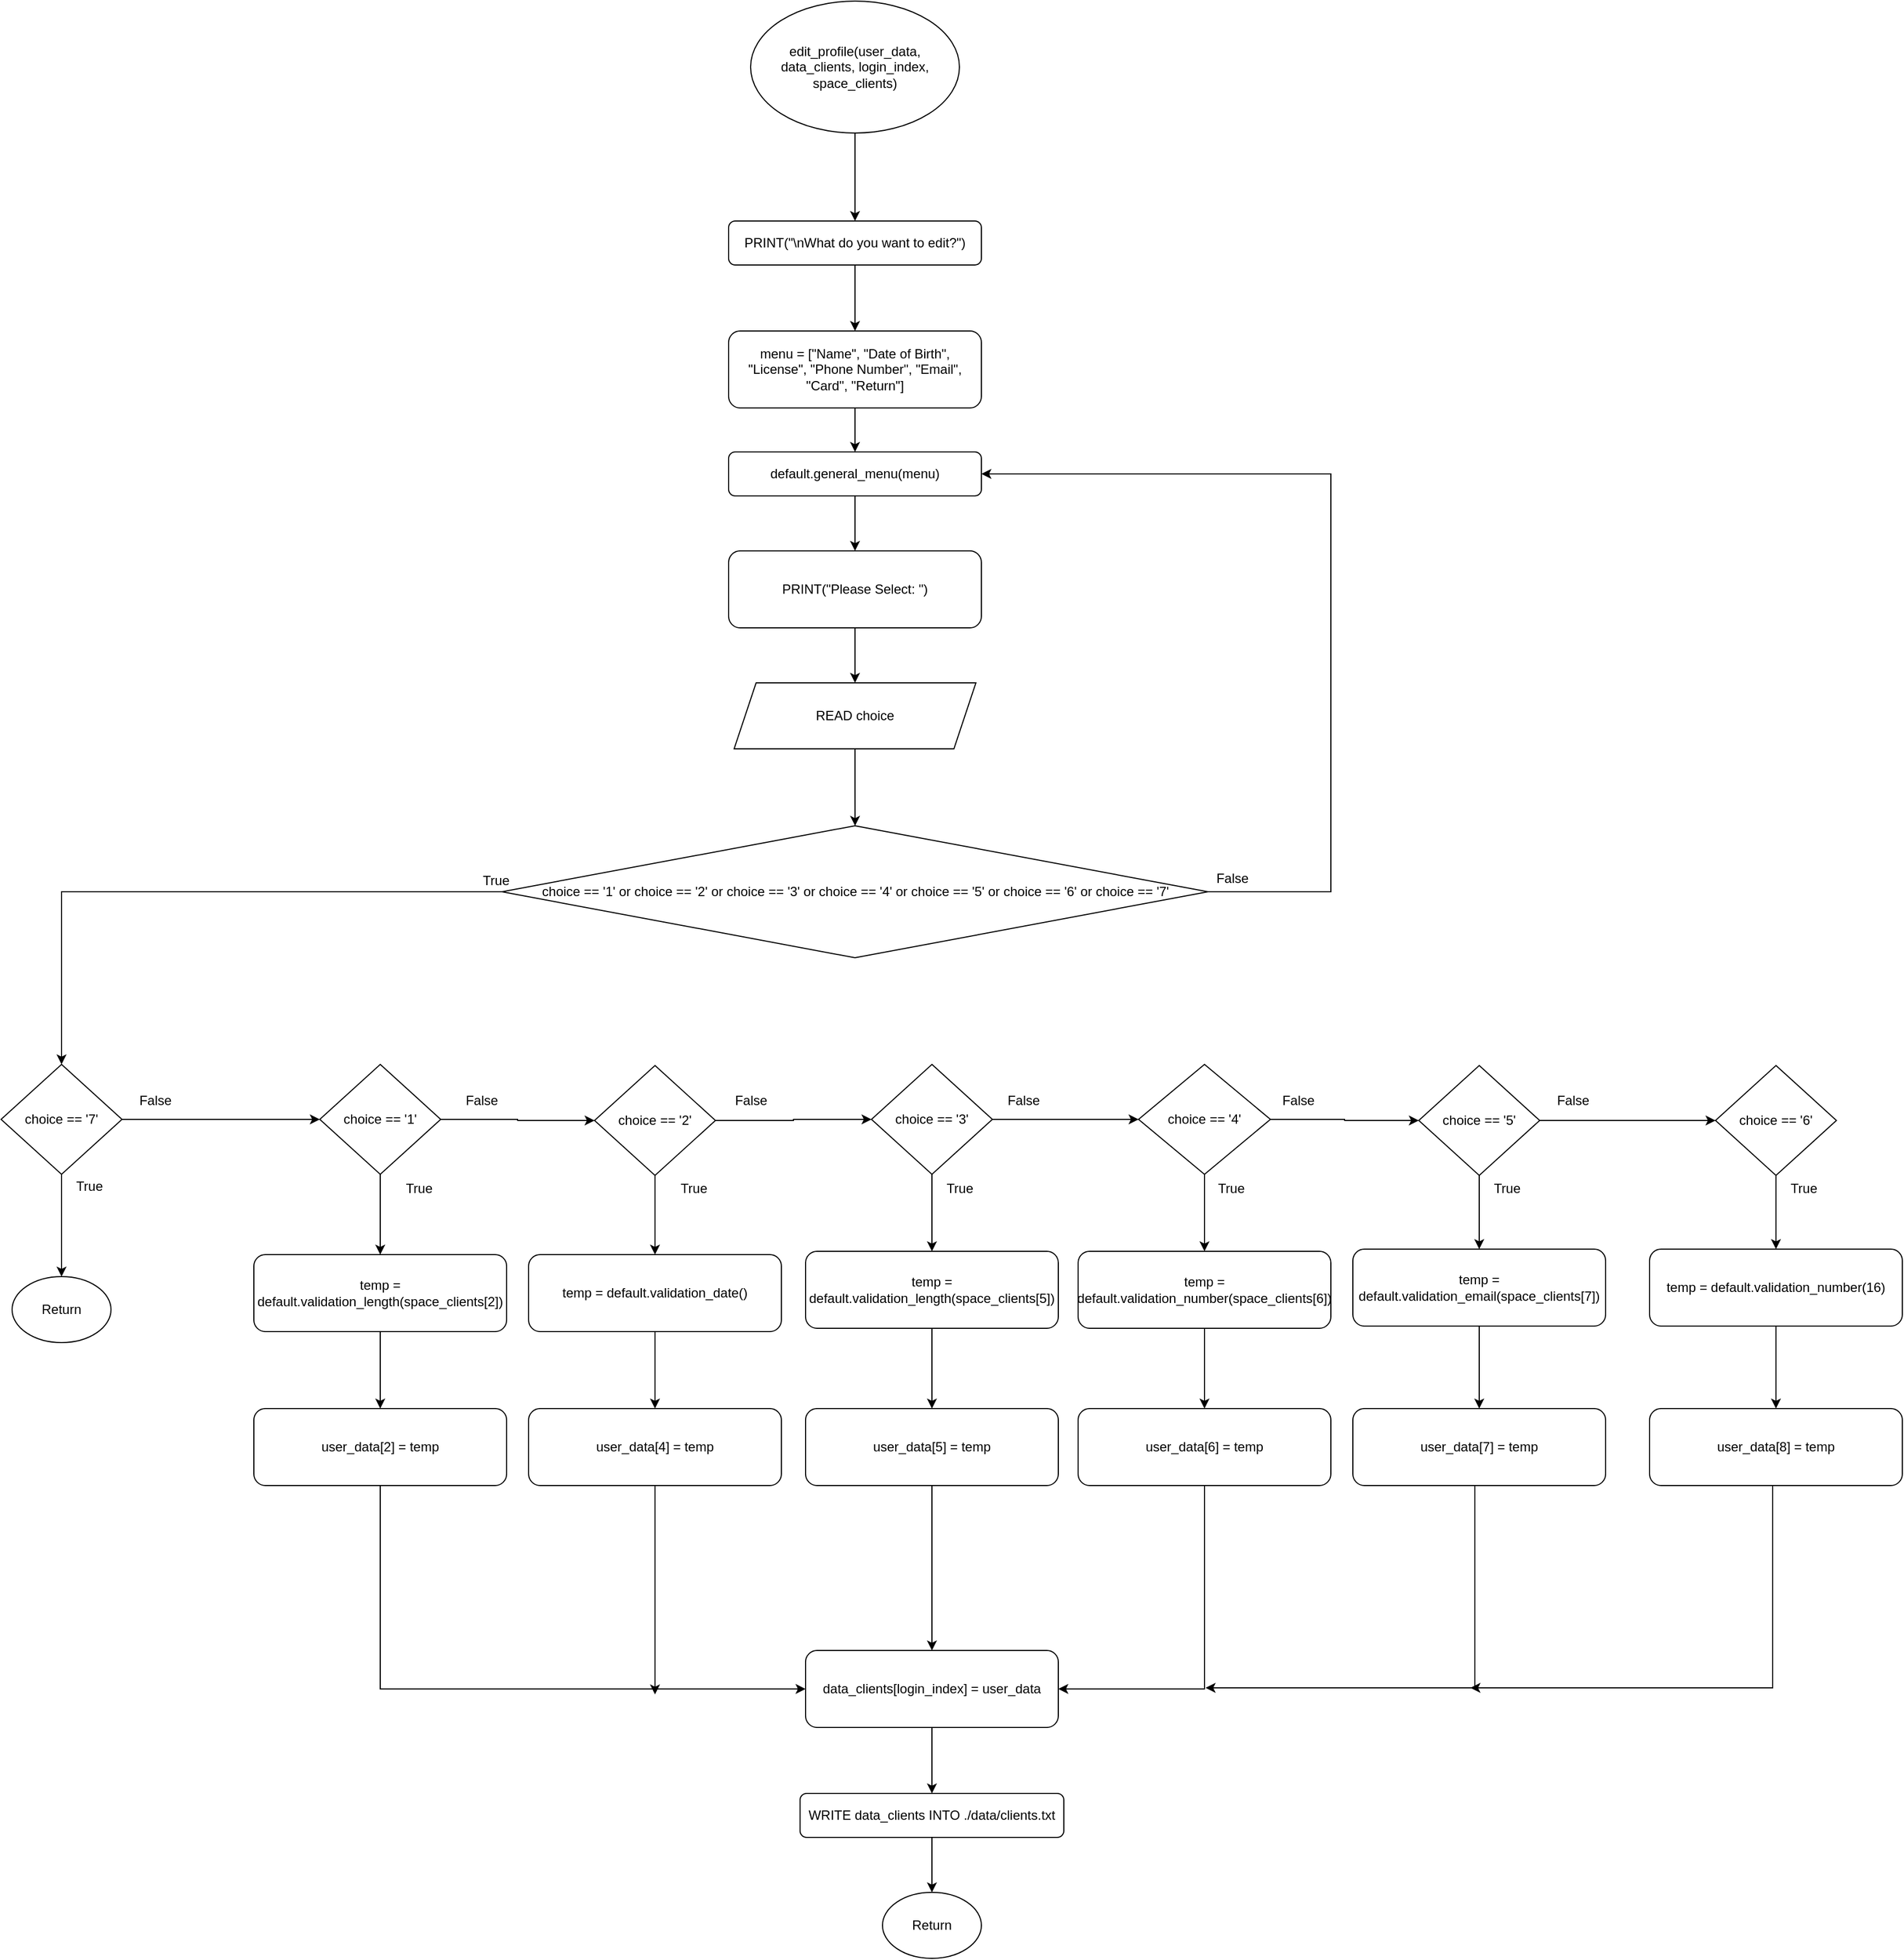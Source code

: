 <mxfile version="14.7.4" type="github">
  <diagram id="TwJyZS0UdDZ317z3oDOd" name="Page-1">
    <mxGraphModel dx="1204" dy="745" grid="1" gridSize="10" guides="1" tooltips="1" connect="1" arrows="1" fold="1" page="1" pageScale="1" pageWidth="3300" pageHeight="4681" math="0" shadow="0">
      <root>
        <mxCell id="0" />
        <mxCell id="1" parent="0" />
        <mxCell id="uh6kLg1DYmgG9Bng2NuF-33" value="" style="edgeStyle=orthogonalEdgeStyle;rounded=0;orthogonalLoop=1;jettySize=auto;html=1;" parent="1" source="uh6kLg1DYmgG9Bng2NuF-1" target="uh6kLg1DYmgG9Bng2NuF-2" edge="1">
          <mxGeometry relative="1" as="geometry" />
        </mxCell>
        <mxCell id="uh6kLg1DYmgG9Bng2NuF-1" value="edit_profile(user_data, data_clients, login_index, space_clients)" style="ellipse;whiteSpace=wrap;html=1;" parent="1" vertex="1">
          <mxGeometry x="772" y="60" width="190" height="120" as="geometry" />
        </mxCell>
        <mxCell id="uh6kLg1DYmgG9Bng2NuF-34" value="" style="edgeStyle=orthogonalEdgeStyle;rounded=0;orthogonalLoop=1;jettySize=auto;html=1;" parent="1" source="uh6kLg1DYmgG9Bng2NuF-2" target="uh6kLg1DYmgG9Bng2NuF-3" edge="1">
          <mxGeometry relative="1" as="geometry" />
        </mxCell>
        <mxCell id="uh6kLg1DYmgG9Bng2NuF-2" value="PRINT(&quot;\nWhat do you want to edit?&quot;)" style="rounded=1;whiteSpace=wrap;html=1;" parent="1" vertex="1">
          <mxGeometry x="752" y="260" width="230" height="40" as="geometry" />
        </mxCell>
        <mxCell id="uh6kLg1DYmgG9Bng2NuF-35" value="" style="edgeStyle=orthogonalEdgeStyle;rounded=0;orthogonalLoop=1;jettySize=auto;html=1;" parent="1" source="uh6kLg1DYmgG9Bng2NuF-3" target="uh6kLg1DYmgG9Bng2NuF-30" edge="1">
          <mxGeometry relative="1" as="geometry" />
        </mxCell>
        <mxCell id="uh6kLg1DYmgG9Bng2NuF-3" value="menu = [&quot;Name&quot;, &quot;Date of Birth&quot;, &quot;License&quot;, &quot;Phone Number&quot;, &quot;Email&quot;, &quot;Card&quot;, &quot;Return&quot;]" style="rounded=1;whiteSpace=wrap;html=1;" parent="1" vertex="1">
          <mxGeometry x="752" y="360" width="230" height="70" as="geometry" />
        </mxCell>
        <mxCell id="uh6kLg1DYmgG9Bng2NuF-41" style="edgeStyle=orthogonalEdgeStyle;rounded=0;orthogonalLoop=1;jettySize=auto;html=1;exitX=0;exitY=0.5;exitDx=0;exitDy=0;entryX=0.5;entryY=0;entryDx=0;entryDy=0;" parent="1" source="uh6kLg1DYmgG9Bng2NuF-5" target="uh6kLg1DYmgG9Bng2NuF-12" edge="1">
          <mxGeometry relative="1" as="geometry" />
        </mxCell>
        <mxCell id="uh6kLg1DYmgG9Bng2NuF-65" style="edgeStyle=orthogonalEdgeStyle;rounded=0;orthogonalLoop=1;jettySize=auto;html=1;entryX=1;entryY=0.5;entryDx=0;entryDy=0;" parent="1" source="uh6kLg1DYmgG9Bng2NuF-5" target="uh6kLg1DYmgG9Bng2NuF-30" edge="1">
          <mxGeometry relative="1" as="geometry">
            <Array as="points">
              <mxPoint x="1300" y="870" />
              <mxPoint x="1300" y="490" />
            </Array>
          </mxGeometry>
        </mxCell>
        <mxCell id="uh6kLg1DYmgG9Bng2NuF-5" value="choice == &#39;1&#39; or choice == &#39;2&#39; or choice == &#39;3&#39; or choice == &#39;4&#39; or choice == &#39;5&#39; or choice == &#39;6&#39; or choice == &#39;7&#39;" style="rhombus;whiteSpace=wrap;html=1;" parent="1" vertex="1">
          <mxGeometry x="545.75" y="810" width="642.5" height="120" as="geometry" />
        </mxCell>
        <mxCell id="uh6kLg1DYmgG9Bng2NuF-43" value="" style="edgeStyle=orthogonalEdgeStyle;rounded=0;orthogonalLoop=1;jettySize=auto;html=1;" parent="1" source="uh6kLg1DYmgG9Bng2NuF-6" target="uh6kLg1DYmgG9Bng2NuF-7" edge="1">
          <mxGeometry relative="1" as="geometry" />
        </mxCell>
        <mxCell id="uh6kLg1DYmgG9Bng2NuF-48" value="" style="edgeStyle=orthogonalEdgeStyle;rounded=0;orthogonalLoop=1;jettySize=auto;html=1;" parent="1" source="uh6kLg1DYmgG9Bng2NuF-6" target="uh6kLg1DYmgG9Bng2NuF-14" edge="1">
          <mxGeometry relative="1" as="geometry" />
        </mxCell>
        <mxCell id="uh6kLg1DYmgG9Bng2NuF-6" value="choice == &#39;1&#39;" style="rhombus;whiteSpace=wrap;html=1;" parent="1" vertex="1">
          <mxGeometry x="380" y="1027" width="110" height="100" as="geometry" />
        </mxCell>
        <mxCell id="uh6kLg1DYmgG9Bng2NuF-44" value="" style="edgeStyle=orthogonalEdgeStyle;rounded=0;orthogonalLoop=1;jettySize=auto;html=1;" parent="1" source="uh6kLg1DYmgG9Bng2NuF-7" target="uh6kLg1DYmgG9Bng2NuF-8" edge="1">
          <mxGeometry relative="1" as="geometry" />
        </mxCell>
        <mxCell id="uh6kLg1DYmgG9Bng2NuF-56" value="" style="edgeStyle=orthogonalEdgeStyle;rounded=0;orthogonalLoop=1;jettySize=auto;html=1;" parent="1" source="uh6kLg1DYmgG9Bng2NuF-7" target="uh6kLg1DYmgG9Bng2NuF-15" edge="1">
          <mxGeometry relative="1" as="geometry" />
        </mxCell>
        <mxCell id="uh6kLg1DYmgG9Bng2NuF-7" value="choice == &#39;2&#39;" style="rhombus;whiteSpace=wrap;html=1;" parent="1" vertex="1">
          <mxGeometry x="630" y="1028" width="110" height="100" as="geometry" />
        </mxCell>
        <mxCell id="uh6kLg1DYmgG9Bng2NuF-45" value="" style="edgeStyle=orthogonalEdgeStyle;rounded=0;orthogonalLoop=1;jettySize=auto;html=1;" parent="1" source="uh6kLg1DYmgG9Bng2NuF-8" target="uh6kLg1DYmgG9Bng2NuF-9" edge="1">
          <mxGeometry relative="1" as="geometry" />
        </mxCell>
        <mxCell id="uh6kLg1DYmgG9Bng2NuF-58" value="" style="edgeStyle=orthogonalEdgeStyle;rounded=0;orthogonalLoop=1;jettySize=auto;html=1;" parent="1" source="uh6kLg1DYmgG9Bng2NuF-8" target="uh6kLg1DYmgG9Bng2NuF-16" edge="1">
          <mxGeometry relative="1" as="geometry" />
        </mxCell>
        <mxCell id="uh6kLg1DYmgG9Bng2NuF-8" value="choice == &#39;3&#39;" style="rhombus;whiteSpace=wrap;html=1;" parent="1" vertex="1">
          <mxGeometry x="882" y="1027" width="110" height="100" as="geometry" />
        </mxCell>
        <mxCell id="uh6kLg1DYmgG9Bng2NuF-46" style="edgeStyle=orthogonalEdgeStyle;rounded=0;orthogonalLoop=1;jettySize=auto;html=1;entryX=0;entryY=0.5;entryDx=0;entryDy=0;" parent="1" source="uh6kLg1DYmgG9Bng2NuF-9" target="uh6kLg1DYmgG9Bng2NuF-10" edge="1">
          <mxGeometry relative="1" as="geometry" />
        </mxCell>
        <mxCell id="uh6kLg1DYmgG9Bng2NuF-59" value="" style="edgeStyle=orthogonalEdgeStyle;rounded=0;orthogonalLoop=1;jettySize=auto;html=1;" parent="1" source="uh6kLg1DYmgG9Bng2NuF-9" target="uh6kLg1DYmgG9Bng2NuF-17" edge="1">
          <mxGeometry relative="1" as="geometry" />
        </mxCell>
        <mxCell id="uh6kLg1DYmgG9Bng2NuF-9" value="choice == &#39;4&#39;" style="rhombus;whiteSpace=wrap;html=1;" parent="1" vertex="1">
          <mxGeometry x="1125" y="1027" width="120" height="100" as="geometry" />
        </mxCell>
        <mxCell id="uh6kLg1DYmgG9Bng2NuF-47" style="edgeStyle=orthogonalEdgeStyle;rounded=0;orthogonalLoop=1;jettySize=auto;html=1;entryX=0;entryY=0.5;entryDx=0;entryDy=0;" parent="1" source="uh6kLg1DYmgG9Bng2NuF-10" target="uh6kLg1DYmgG9Bng2NuF-11" edge="1">
          <mxGeometry relative="1" as="geometry" />
        </mxCell>
        <mxCell id="uh6kLg1DYmgG9Bng2NuF-60" value="" style="edgeStyle=orthogonalEdgeStyle;rounded=0;orthogonalLoop=1;jettySize=auto;html=1;" parent="1" source="uh6kLg1DYmgG9Bng2NuF-10" target="uh6kLg1DYmgG9Bng2NuF-18" edge="1">
          <mxGeometry relative="1" as="geometry" />
        </mxCell>
        <mxCell id="uh6kLg1DYmgG9Bng2NuF-10" value="choice == &#39;5&#39;" style="rhombus;whiteSpace=wrap;html=1;" parent="1" vertex="1">
          <mxGeometry x="1380" y="1028" width="110" height="100" as="geometry" />
        </mxCell>
        <mxCell id="uh6kLg1DYmgG9Bng2NuF-61" value="" style="edgeStyle=orthogonalEdgeStyle;rounded=0;orthogonalLoop=1;jettySize=auto;html=1;" parent="1" source="uh6kLg1DYmgG9Bng2NuF-11" target="uh6kLg1DYmgG9Bng2NuF-19" edge="1">
          <mxGeometry relative="1" as="geometry" />
        </mxCell>
        <mxCell id="uh6kLg1DYmgG9Bng2NuF-11" value="choice == &#39;6&#39;" style="rhombus;whiteSpace=wrap;html=1;" parent="1" vertex="1">
          <mxGeometry x="1650" y="1028" width="110" height="100" as="geometry" />
        </mxCell>
        <mxCell id="uh6kLg1DYmgG9Bng2NuF-40" value="" style="edgeStyle=orthogonalEdgeStyle;rounded=0;orthogonalLoop=1;jettySize=auto;html=1;" parent="1" source="uh6kLg1DYmgG9Bng2NuF-12" target="uh6kLg1DYmgG9Bng2NuF-13" edge="1">
          <mxGeometry relative="1" as="geometry" />
        </mxCell>
        <mxCell id="uh6kLg1DYmgG9Bng2NuF-42" style="edgeStyle=orthogonalEdgeStyle;rounded=0;orthogonalLoop=1;jettySize=auto;html=1;exitX=1;exitY=0.5;exitDx=0;exitDy=0;entryX=0;entryY=0.5;entryDx=0;entryDy=0;" parent="1" source="uh6kLg1DYmgG9Bng2NuF-12" target="uh6kLg1DYmgG9Bng2NuF-6" edge="1">
          <mxGeometry relative="1" as="geometry" />
        </mxCell>
        <mxCell id="uh6kLg1DYmgG9Bng2NuF-12" value="choice == &#39;7&#39;" style="rhombus;whiteSpace=wrap;html=1;" parent="1" vertex="1">
          <mxGeometry x="90" y="1027" width="110" height="100" as="geometry" />
        </mxCell>
        <mxCell id="uh6kLg1DYmgG9Bng2NuF-13" value="Return" style="ellipse;whiteSpace=wrap;html=1;" parent="1" vertex="1">
          <mxGeometry x="100" y="1220" width="90" height="60" as="geometry" />
        </mxCell>
        <mxCell id="uh6kLg1DYmgG9Bng2NuF-50" value="" style="edgeStyle=orthogonalEdgeStyle;rounded=0;orthogonalLoop=1;jettySize=auto;html=1;" parent="1" source="uh6kLg1DYmgG9Bng2NuF-14" target="uh6kLg1DYmgG9Bng2NuF-20" edge="1">
          <mxGeometry relative="1" as="geometry" />
        </mxCell>
        <mxCell id="uh6kLg1DYmgG9Bng2NuF-14" value="temp = default.validation_length(space_clients[2])" style="rounded=1;whiteSpace=wrap;html=1;" parent="1" vertex="1">
          <mxGeometry x="320" y="1200" width="230" height="70" as="geometry" />
        </mxCell>
        <mxCell id="uh6kLg1DYmgG9Bng2NuF-51" value="" style="edgeStyle=orthogonalEdgeStyle;rounded=0;orthogonalLoop=1;jettySize=auto;html=1;" parent="1" source="uh6kLg1DYmgG9Bng2NuF-15" target="uh6kLg1DYmgG9Bng2NuF-21" edge="1">
          <mxGeometry relative="1" as="geometry" />
        </mxCell>
        <mxCell id="uh6kLg1DYmgG9Bng2NuF-15" value="temp = default.validation_date()" style="rounded=1;whiteSpace=wrap;html=1;" parent="1" vertex="1">
          <mxGeometry x="570" y="1200" width="230" height="70" as="geometry" />
        </mxCell>
        <mxCell id="uh6kLg1DYmgG9Bng2NuF-52" value="" style="edgeStyle=orthogonalEdgeStyle;rounded=0;orthogonalLoop=1;jettySize=auto;html=1;" parent="1" source="uh6kLg1DYmgG9Bng2NuF-16" target="uh6kLg1DYmgG9Bng2NuF-22" edge="1">
          <mxGeometry relative="1" as="geometry" />
        </mxCell>
        <mxCell id="uh6kLg1DYmgG9Bng2NuF-16" value="temp = default.validation_length(space_clients[5])" style="rounded=1;whiteSpace=wrap;html=1;" parent="1" vertex="1">
          <mxGeometry x="822" y="1197" width="230" height="70" as="geometry" />
        </mxCell>
        <mxCell id="uh6kLg1DYmgG9Bng2NuF-53" value="" style="edgeStyle=orthogonalEdgeStyle;rounded=0;orthogonalLoop=1;jettySize=auto;html=1;" parent="1" source="uh6kLg1DYmgG9Bng2NuF-17" target="uh6kLg1DYmgG9Bng2NuF-23" edge="1">
          <mxGeometry relative="1" as="geometry" />
        </mxCell>
        <mxCell id="uh6kLg1DYmgG9Bng2NuF-17" value="temp = default.validation_number(space_clients[6])" style="rounded=1;whiteSpace=wrap;html=1;" parent="1" vertex="1">
          <mxGeometry x="1070" y="1197" width="230" height="70" as="geometry" />
        </mxCell>
        <mxCell id="uh6kLg1DYmgG9Bng2NuF-54" value="" style="edgeStyle=orthogonalEdgeStyle;rounded=0;orthogonalLoop=1;jettySize=auto;html=1;" parent="1" source="uh6kLg1DYmgG9Bng2NuF-18" target="uh6kLg1DYmgG9Bng2NuF-24" edge="1">
          <mxGeometry relative="1" as="geometry" />
        </mxCell>
        <mxCell id="uh6kLg1DYmgG9Bng2NuF-18" value="temp = default.validation_email(space_clients[7])" style="rounded=1;whiteSpace=wrap;html=1;" parent="1" vertex="1">
          <mxGeometry x="1320" y="1195" width="230" height="70" as="geometry" />
        </mxCell>
        <mxCell id="uh6kLg1DYmgG9Bng2NuF-55" value="" style="edgeStyle=orthogonalEdgeStyle;rounded=0;orthogonalLoop=1;jettySize=auto;html=1;" parent="1" source="uh6kLg1DYmgG9Bng2NuF-19" target="uh6kLg1DYmgG9Bng2NuF-25" edge="1">
          <mxGeometry relative="1" as="geometry" />
        </mxCell>
        <mxCell id="uh6kLg1DYmgG9Bng2NuF-19" value="temp = default.validation_number(16)" style="rounded=1;whiteSpace=wrap;html=1;" parent="1" vertex="1">
          <mxGeometry x="1590" y="1195" width="230" height="70" as="geometry" />
        </mxCell>
        <mxCell id="uh6kLg1DYmgG9Bng2NuF-81" style="edgeStyle=orthogonalEdgeStyle;rounded=0;orthogonalLoop=1;jettySize=auto;html=1;entryX=0;entryY=0.5;entryDx=0;entryDy=0;" parent="1" source="uh6kLg1DYmgG9Bng2NuF-20" target="uh6kLg1DYmgG9Bng2NuF-79" edge="1">
          <mxGeometry relative="1" as="geometry">
            <Array as="points">
              <mxPoint x="435" y="1595" />
            </Array>
          </mxGeometry>
        </mxCell>
        <mxCell id="uh6kLg1DYmgG9Bng2NuF-20" value="user_data[2] = temp" style="rounded=1;whiteSpace=wrap;html=1;" parent="1" vertex="1">
          <mxGeometry x="320" y="1340" width="230" height="70" as="geometry" />
        </mxCell>
        <mxCell id="uh6kLg1DYmgG9Bng2NuF-82" style="edgeStyle=orthogonalEdgeStyle;rounded=0;orthogonalLoop=1;jettySize=auto;html=1;" parent="1" source="uh6kLg1DYmgG9Bng2NuF-21" edge="1">
          <mxGeometry relative="1" as="geometry">
            <mxPoint x="685" y="1600" as="targetPoint" />
          </mxGeometry>
        </mxCell>
        <mxCell id="uh6kLg1DYmgG9Bng2NuF-21" value="user_data[4] = temp" style="rounded=1;whiteSpace=wrap;html=1;" parent="1" vertex="1">
          <mxGeometry x="570" y="1340" width="230" height="70" as="geometry" />
        </mxCell>
        <mxCell id="uh6kLg1DYmgG9Bng2NuF-83" style="edgeStyle=orthogonalEdgeStyle;rounded=0;orthogonalLoop=1;jettySize=auto;html=1;entryX=0.5;entryY=0;entryDx=0;entryDy=0;" parent="1" source="uh6kLg1DYmgG9Bng2NuF-22" target="uh6kLg1DYmgG9Bng2NuF-79" edge="1">
          <mxGeometry relative="1" as="geometry" />
        </mxCell>
        <mxCell id="uh6kLg1DYmgG9Bng2NuF-22" value="user_data[5] = temp" style="rounded=1;whiteSpace=wrap;html=1;" parent="1" vertex="1">
          <mxGeometry x="822" y="1340" width="230" height="70" as="geometry" />
        </mxCell>
        <mxCell id="uh6kLg1DYmgG9Bng2NuF-86" style="edgeStyle=orthogonalEdgeStyle;rounded=0;orthogonalLoop=1;jettySize=auto;html=1;entryX=1;entryY=0.5;entryDx=0;entryDy=0;" parent="1" source="uh6kLg1DYmgG9Bng2NuF-23" target="uh6kLg1DYmgG9Bng2NuF-79" edge="1">
          <mxGeometry relative="1" as="geometry">
            <Array as="points">
              <mxPoint x="1185" y="1595" />
            </Array>
          </mxGeometry>
        </mxCell>
        <mxCell id="uh6kLg1DYmgG9Bng2NuF-23" value="user_data[6] = temp" style="rounded=1;whiteSpace=wrap;html=1;" parent="1" vertex="1">
          <mxGeometry x="1070" y="1340" width="230" height="70" as="geometry" />
        </mxCell>
        <mxCell id="uh6kLg1DYmgG9Bng2NuF-87" style="edgeStyle=orthogonalEdgeStyle;rounded=0;orthogonalLoop=1;jettySize=auto;html=1;" parent="1" edge="1">
          <mxGeometry relative="1" as="geometry">
            <mxPoint x="1186.0" y="1594" as="targetPoint" />
            <mxPoint x="1431.0" y="1404" as="sourcePoint" />
            <Array as="points">
              <mxPoint x="1431" y="1594" />
            </Array>
          </mxGeometry>
        </mxCell>
        <mxCell id="uh6kLg1DYmgG9Bng2NuF-24" value="user_data[7] = temp" style="rounded=1;whiteSpace=wrap;html=1;" parent="1" vertex="1">
          <mxGeometry x="1320" y="1340" width="230" height="70" as="geometry" />
        </mxCell>
        <mxCell id="uh6kLg1DYmgG9Bng2NuF-88" style="edgeStyle=orthogonalEdgeStyle;rounded=0;orthogonalLoop=1;jettySize=auto;html=1;" parent="1" edge="1">
          <mxGeometry relative="1" as="geometry">
            <mxPoint x="1427.0" y="1594" as="targetPoint" />
            <mxPoint x="1702.0" y="1404" as="sourcePoint" />
            <Array as="points">
              <mxPoint x="1702" y="1594" />
            </Array>
          </mxGeometry>
        </mxCell>
        <mxCell id="uh6kLg1DYmgG9Bng2NuF-25" value="user_data[8] = temp" style="rounded=1;whiteSpace=wrap;html=1;" parent="1" vertex="1">
          <mxGeometry x="1590" y="1340" width="230" height="70" as="geometry" />
        </mxCell>
        <mxCell id="uh6kLg1DYmgG9Bng2NuF-37" value="" style="edgeStyle=orthogonalEdgeStyle;rounded=0;orthogonalLoop=1;jettySize=auto;html=1;" parent="1" source="uh6kLg1DYmgG9Bng2NuF-26" target="uh6kLg1DYmgG9Bng2NuF-29" edge="1">
          <mxGeometry relative="1" as="geometry" />
        </mxCell>
        <mxCell id="uh6kLg1DYmgG9Bng2NuF-26" value="PRINT(&quot;Please Select: &quot;)" style="rounded=1;whiteSpace=wrap;html=1;" parent="1" vertex="1">
          <mxGeometry x="752" y="560" width="230" height="70" as="geometry" />
        </mxCell>
        <mxCell id="uh6kLg1DYmgG9Bng2NuF-28" style="edgeStyle=orthogonalEdgeStyle;rounded=0;orthogonalLoop=1;jettySize=auto;html=1;exitX=0.5;exitY=1;exitDx=0;exitDy=0;" parent="1" source="uh6kLg1DYmgG9Bng2NuF-3" target="uh6kLg1DYmgG9Bng2NuF-3" edge="1">
          <mxGeometry relative="1" as="geometry" />
        </mxCell>
        <mxCell id="uh6kLg1DYmgG9Bng2NuF-38" value="" style="edgeStyle=orthogonalEdgeStyle;rounded=0;orthogonalLoop=1;jettySize=auto;html=1;" parent="1" source="uh6kLg1DYmgG9Bng2NuF-29" target="uh6kLg1DYmgG9Bng2NuF-5" edge="1">
          <mxGeometry relative="1" as="geometry" />
        </mxCell>
        <mxCell id="uh6kLg1DYmgG9Bng2NuF-29" value="READ choice" style="shape=parallelogram;perimeter=parallelogramPerimeter;whiteSpace=wrap;html=1;fixedSize=1;" parent="1" vertex="1">
          <mxGeometry x="757" y="680" width="220" height="60" as="geometry" />
        </mxCell>
        <mxCell id="uh6kLg1DYmgG9Bng2NuF-36" value="" style="edgeStyle=orthogonalEdgeStyle;rounded=0;orthogonalLoop=1;jettySize=auto;html=1;" parent="1" source="uh6kLg1DYmgG9Bng2NuF-30" target="uh6kLg1DYmgG9Bng2NuF-26" edge="1">
          <mxGeometry relative="1" as="geometry" />
        </mxCell>
        <mxCell id="uh6kLg1DYmgG9Bng2NuF-30" value="default.general_menu(menu)" style="rounded=1;whiteSpace=wrap;html=1;" parent="1" vertex="1">
          <mxGeometry x="752" y="470" width="230" height="40" as="geometry" />
        </mxCell>
        <mxCell id="uh6kLg1DYmgG9Bng2NuF-62" value="True" style="text;html=1;align=center;verticalAlign=middle;resizable=0;points=[];autosize=1;strokeColor=none;" parent="1" vertex="1">
          <mxGeometry x="150" y="1128" width="40" height="20" as="geometry" />
        </mxCell>
        <mxCell id="uh6kLg1DYmgG9Bng2NuF-63" value="False" style="text;html=1;align=center;verticalAlign=middle;resizable=0;points=[];autosize=1;strokeColor=none;" parent="1" vertex="1">
          <mxGeometry x="210" y="1050" width="40" height="20" as="geometry" />
        </mxCell>
        <mxCell id="uh6kLg1DYmgG9Bng2NuF-64" value="True" style="text;html=1;align=center;verticalAlign=middle;resizable=0;points=[];autosize=1;strokeColor=none;" parent="1" vertex="1">
          <mxGeometry x="520" y="850" width="40" height="20" as="geometry" />
        </mxCell>
        <mxCell id="uh6kLg1DYmgG9Bng2NuF-66" value="False" style="text;html=1;align=center;verticalAlign=middle;resizable=0;points=[];autosize=1;strokeColor=none;" parent="1" vertex="1">
          <mxGeometry x="1190" y="848" width="40" height="20" as="geometry" />
        </mxCell>
        <mxCell id="uh6kLg1DYmgG9Bng2NuF-67" value="True" style="text;html=1;align=center;verticalAlign=middle;resizable=0;points=[];autosize=1;strokeColor=none;" parent="1" vertex="1">
          <mxGeometry x="450" y="1130" width="40" height="20" as="geometry" />
        </mxCell>
        <mxCell id="uh6kLg1DYmgG9Bng2NuF-68" value="True" style="text;html=1;align=center;verticalAlign=middle;resizable=0;points=[];autosize=1;strokeColor=none;" parent="1" vertex="1">
          <mxGeometry x="700" y="1130" width="40" height="20" as="geometry" />
        </mxCell>
        <mxCell id="uh6kLg1DYmgG9Bng2NuF-69" value="True" style="text;html=1;align=center;verticalAlign=middle;resizable=0;points=[];autosize=1;strokeColor=none;" parent="1" vertex="1">
          <mxGeometry x="942" y="1130" width="40" height="20" as="geometry" />
        </mxCell>
        <mxCell id="uh6kLg1DYmgG9Bng2NuF-70" value="True" style="text;html=1;align=center;verticalAlign=middle;resizable=0;points=[];autosize=1;strokeColor=none;" parent="1" vertex="1">
          <mxGeometry x="1189.25" y="1130" width="40" height="20" as="geometry" />
        </mxCell>
        <mxCell id="uh6kLg1DYmgG9Bng2NuF-71" value="True" style="text;html=1;align=center;verticalAlign=middle;resizable=0;points=[];autosize=1;strokeColor=none;" parent="1" vertex="1">
          <mxGeometry x="1440" y="1130" width="40" height="20" as="geometry" />
        </mxCell>
        <mxCell id="uh6kLg1DYmgG9Bng2NuF-72" value="True" style="text;html=1;align=center;verticalAlign=middle;resizable=0;points=[];autosize=1;strokeColor=none;" parent="1" vertex="1">
          <mxGeometry x="1710" y="1130" width="40" height="20" as="geometry" />
        </mxCell>
        <mxCell id="uh6kLg1DYmgG9Bng2NuF-73" value="False" style="text;html=1;align=center;verticalAlign=middle;resizable=0;points=[];autosize=1;strokeColor=none;" parent="1" vertex="1">
          <mxGeometry x="506.75" y="1050" width="40" height="20" as="geometry" />
        </mxCell>
        <mxCell id="uh6kLg1DYmgG9Bng2NuF-74" value="False" style="text;html=1;align=center;verticalAlign=middle;resizable=0;points=[];autosize=1;strokeColor=none;" parent="1" vertex="1">
          <mxGeometry x="752" y="1050" width="40" height="20" as="geometry" />
        </mxCell>
        <mxCell id="uh6kLg1DYmgG9Bng2NuF-75" value="False" style="text;html=1;align=center;verticalAlign=middle;resizable=0;points=[];autosize=1;strokeColor=none;" parent="1" vertex="1">
          <mxGeometry x="1000" y="1050" width="40" height="20" as="geometry" />
        </mxCell>
        <mxCell id="uh6kLg1DYmgG9Bng2NuF-77" value="False" style="text;html=1;align=center;verticalAlign=middle;resizable=0;points=[];autosize=1;strokeColor=none;" parent="1" vertex="1">
          <mxGeometry x="1250" y="1050" width="40" height="20" as="geometry" />
        </mxCell>
        <mxCell id="uh6kLg1DYmgG9Bng2NuF-78" value="False" style="text;html=1;align=center;verticalAlign=middle;resizable=0;points=[];autosize=1;strokeColor=none;" parent="1" vertex="1">
          <mxGeometry x="1500" y="1050" width="40" height="20" as="geometry" />
        </mxCell>
        <mxCell id="uh6kLg1DYmgG9Bng2NuF-89" value="" style="edgeStyle=orthogonalEdgeStyle;rounded=0;orthogonalLoop=1;jettySize=auto;html=1;" parent="1" source="uh6kLg1DYmgG9Bng2NuF-79" target="uh6kLg1DYmgG9Bng2NuF-80" edge="1">
          <mxGeometry relative="1" as="geometry" />
        </mxCell>
        <mxCell id="uh6kLg1DYmgG9Bng2NuF-79" value="data_clients[login_index] = user_data" style="rounded=1;whiteSpace=wrap;html=1;" parent="1" vertex="1">
          <mxGeometry x="822" y="1560" width="230" height="70" as="geometry" />
        </mxCell>
        <mxCell id="uh6kLg1DYmgG9Bng2NuF-91" value="" style="edgeStyle=orthogonalEdgeStyle;rounded=0;orthogonalLoop=1;jettySize=auto;html=1;" parent="1" source="uh6kLg1DYmgG9Bng2NuF-80" target="uh6kLg1DYmgG9Bng2NuF-90" edge="1">
          <mxGeometry relative="1" as="geometry" />
        </mxCell>
        <mxCell id="uh6kLg1DYmgG9Bng2NuF-80" value="WRITE data_clients INTO&amp;nbsp;./data/clients.txt" style="rounded=1;whiteSpace=wrap;html=1;" parent="1" vertex="1">
          <mxGeometry x="817" y="1690" width="240" height="40" as="geometry" />
        </mxCell>
        <mxCell id="uh6kLg1DYmgG9Bng2NuF-90" value="Return" style="ellipse;whiteSpace=wrap;html=1;" parent="1" vertex="1">
          <mxGeometry x="892" y="1780" width="90" height="60" as="geometry" />
        </mxCell>
      </root>
    </mxGraphModel>
  </diagram>
</mxfile>
